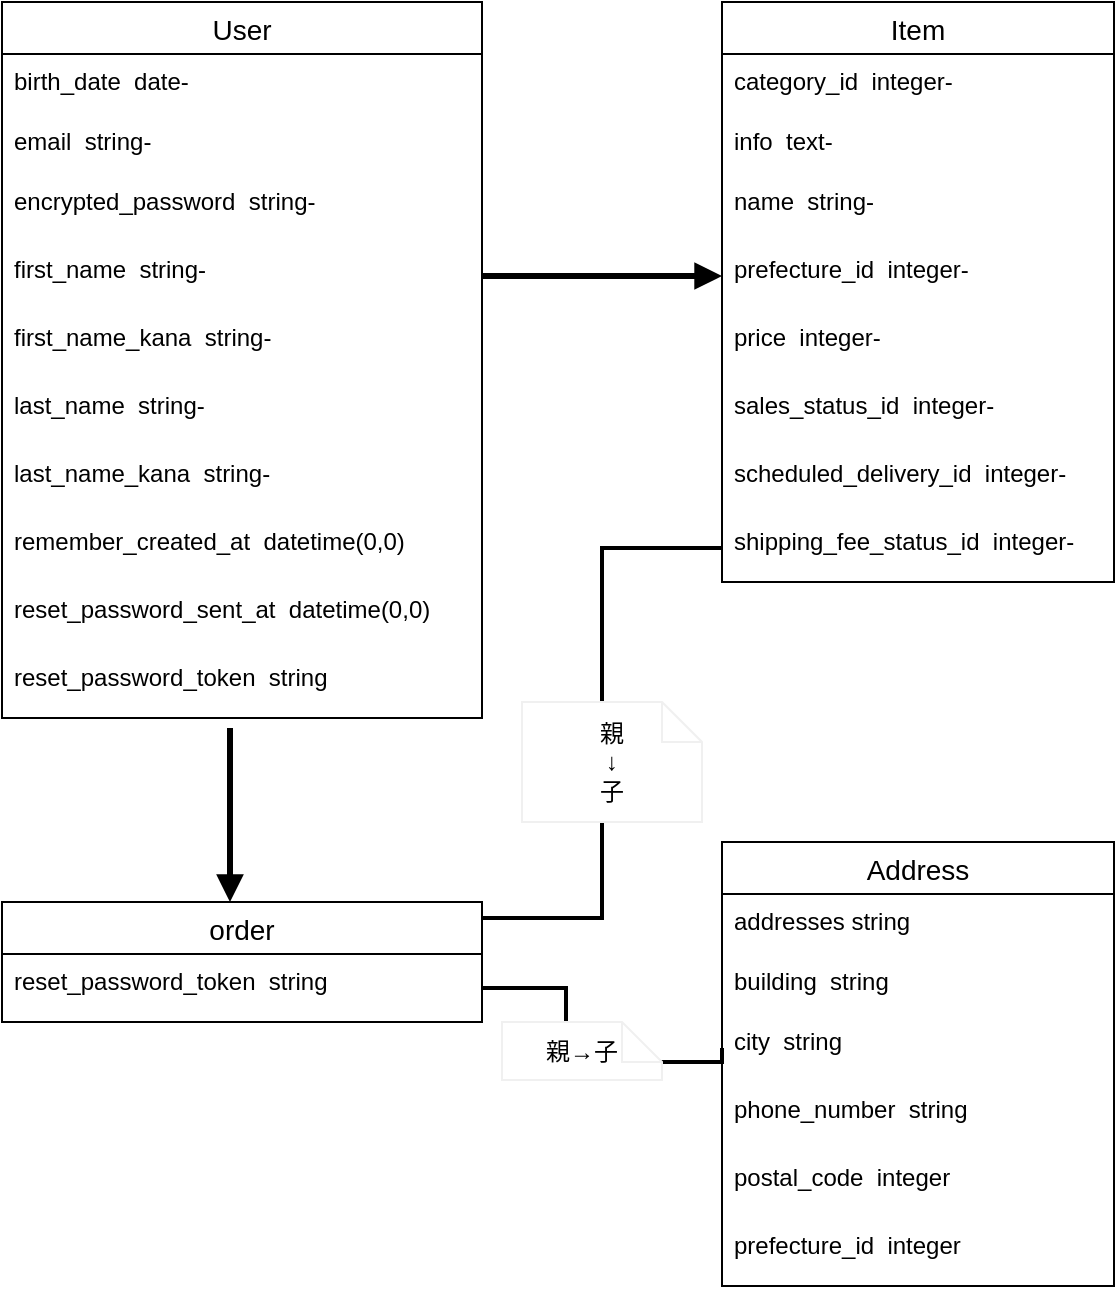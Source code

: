<mxfile version="13.10.0" type="embed">
    <diagram id="Epw12YScy_gfTOvfo3rQ" name="ページ1">
        <mxGraphModel dx="357" dy="454" grid="1" gridSize="10" guides="1" tooltips="1" connect="1" arrows="1" fold="1" page="1" pageScale="1" pageWidth="827" pageHeight="1169" math="0" shadow="0">
            <root>
                <mxCell id="0"/>
                <mxCell id="1" parent="0"/>
                <mxCell id="26" value="User" style="swimlane;fontStyle=0;childLayout=stackLayout;horizontal=1;startSize=26;horizontalStack=0;resizeParent=1;resizeParentMax=0;resizeLast=0;collapsible=1;marginBottom=0;align=center;fontSize=14;" parent="1" vertex="1">
                    <mxGeometry x="10" y="150" width="240" height="358" as="geometry"/>
                </mxCell>
                <mxCell id="27" value="birth_date  date-" style="text;strokeColor=none;fillColor=none;spacingLeft=4;spacingRight=4;overflow=hidden;rotatable=0;points=[[0,0.5],[1,0.5]];portConstraint=eastwest;fontSize=12;" parent="26" vertex="1">
                    <mxGeometry y="26" width="240" height="30" as="geometry"/>
                </mxCell>
                <mxCell id="28" value="email  string-" style="text;strokeColor=none;fillColor=none;spacingLeft=4;spacingRight=4;overflow=hidden;rotatable=0;points=[[0,0.5],[1,0.5]];portConstraint=eastwest;fontSize=12;" parent="26" vertex="1">
                    <mxGeometry y="56" width="240" height="30" as="geometry"/>
                </mxCell>
                <mxCell id="29" value="encrypted_password  string-" style="text;strokeColor=none;fillColor=none;spacingLeft=4;spacingRight=4;overflow=hidden;rotatable=0;points=[[0,0.5],[1,0.5]];portConstraint=eastwest;fontSize=12;" parent="26" vertex="1">
                    <mxGeometry y="86" width="240" height="34" as="geometry"/>
                </mxCell>
                <mxCell id="30" value="first_name  string-" style="text;strokeColor=none;fillColor=none;spacingLeft=4;spacingRight=4;overflow=hidden;rotatable=0;points=[[0,0.5],[1,0.5]];portConstraint=eastwest;fontSize=12;" parent="26" vertex="1">
                    <mxGeometry y="120" width="240" height="34" as="geometry"/>
                </mxCell>
                <mxCell id="31" value="first_name_kana  string-" style="text;strokeColor=none;fillColor=none;spacingLeft=4;spacingRight=4;overflow=hidden;rotatable=0;points=[[0,0.5],[1,0.5]];portConstraint=eastwest;fontSize=12;" parent="26" vertex="1">
                    <mxGeometry y="154" width="240" height="34" as="geometry"/>
                </mxCell>
                <mxCell id="32" value="last_name  string-" style="text;strokeColor=none;fillColor=none;spacingLeft=4;spacingRight=4;overflow=hidden;rotatable=0;points=[[0,0.5],[1,0.5]];portConstraint=eastwest;fontSize=12;" parent="26" vertex="1">
                    <mxGeometry y="188" width="240" height="34" as="geometry"/>
                </mxCell>
                <mxCell id="33" value="last_name_kana  string-" style="text;strokeColor=none;fillColor=none;spacingLeft=4;spacingRight=4;overflow=hidden;rotatable=0;points=[[0,0.5],[1,0.5]];portConstraint=eastwest;fontSize=12;" parent="26" vertex="1">
                    <mxGeometry y="222" width="240" height="34" as="geometry"/>
                </mxCell>
                <mxCell id="34" value="remember_created_at  datetime(0,0)" style="text;strokeColor=none;fillColor=none;spacingLeft=4;spacingRight=4;overflow=hidden;rotatable=0;points=[[0,0.5],[1,0.5]];portConstraint=eastwest;fontSize=12;" parent="26" vertex="1">
                    <mxGeometry y="256" width="240" height="34" as="geometry"/>
                </mxCell>
                <mxCell id="35" value="reset_password_sent_at  datetime(0,0)" style="text;strokeColor=none;fillColor=none;spacingLeft=4;spacingRight=4;overflow=hidden;rotatable=0;points=[[0,0.5],[1,0.5]];portConstraint=eastwest;fontSize=12;" parent="26" vertex="1">
                    <mxGeometry y="290" width="240" height="34" as="geometry"/>
                </mxCell>
                <mxCell id="46" value="reset_password_token  string" style="text;fillColor=none;spacingLeft=4;spacingRight=4;overflow=hidden;rotatable=0;points=[[0,0.5],[1,0.5]];portConstraint=eastwest;fontSize=12;" parent="26" vertex="1">
                    <mxGeometry y="324" width="240" height="34" as="geometry"/>
                </mxCell>
                <mxCell id="36" value="Item" style="swimlane;fontStyle=0;childLayout=stackLayout;horizontal=1;startSize=26;horizontalStack=0;resizeParent=1;resizeParentMax=0;resizeLast=0;collapsible=1;marginBottom=0;align=center;fontSize=14;" parent="1" vertex="1">
                    <mxGeometry x="370" y="150" width="196" height="290" as="geometry"/>
                </mxCell>
                <mxCell id="37" value="category_id  integer-" style="text;strokeColor=none;fillColor=none;spacingLeft=4;spacingRight=4;overflow=hidden;rotatable=0;points=[[0,0.5],[1,0.5]];portConstraint=eastwest;fontSize=12;" parent="36" vertex="1">
                    <mxGeometry y="26" width="196" height="30" as="geometry"/>
                </mxCell>
                <mxCell id="38" value="info  text-" style="text;strokeColor=none;fillColor=none;spacingLeft=4;spacingRight=4;overflow=hidden;rotatable=0;points=[[0,0.5],[1,0.5]];portConstraint=eastwest;fontSize=12;" parent="36" vertex="1">
                    <mxGeometry y="56" width="196" height="30" as="geometry"/>
                </mxCell>
                <mxCell id="39" value="name  string-" style="text;strokeColor=none;fillColor=none;spacingLeft=4;spacingRight=4;overflow=hidden;rotatable=0;points=[[0,0.5],[1,0.5]];portConstraint=eastwest;fontSize=12;" parent="36" vertex="1">
                    <mxGeometry y="86" width="196" height="34" as="geometry"/>
                </mxCell>
                <mxCell id="40" value="prefecture_id  integer-&#10;" style="text;strokeColor=none;fillColor=none;spacingLeft=4;spacingRight=4;overflow=hidden;rotatable=0;points=[[0,0.5],[1,0.5]];portConstraint=eastwest;fontSize=12;" parent="36" vertex="1">
                    <mxGeometry y="120" width="196" height="34" as="geometry"/>
                </mxCell>
                <mxCell id="41" value="price  integer-" style="text;strokeColor=none;fillColor=none;spacingLeft=4;spacingRight=4;overflow=hidden;rotatable=0;points=[[0,0.5],[1,0.5]];portConstraint=eastwest;fontSize=12;" parent="36" vertex="1">
                    <mxGeometry y="154" width="196" height="34" as="geometry"/>
                </mxCell>
                <mxCell id="42" value="sales_status_id  integer-" style="text;strokeColor=none;fillColor=none;spacingLeft=4;spacingRight=4;overflow=hidden;rotatable=0;points=[[0,0.5],[1,0.5]];portConstraint=eastwest;fontSize=12;" parent="36" vertex="1">
                    <mxGeometry y="188" width="196" height="34" as="geometry"/>
                </mxCell>
                <mxCell id="43" value="scheduled_delivery_id  integer-" style="text;strokeColor=none;fillColor=none;spacingLeft=4;spacingRight=4;overflow=hidden;rotatable=0;points=[[0,0.5],[1,0.5]];portConstraint=eastwest;fontSize=12;" parent="36" vertex="1">
                    <mxGeometry y="222" width="196" height="34" as="geometry"/>
                </mxCell>
                <mxCell id="44" value="shipping_fee_status_id  integer-" style="text;strokeColor=none;fillColor=none;spacingLeft=4;spacingRight=4;overflow=hidden;rotatable=0;points=[[0,0.5],[1,0.5]];portConstraint=eastwest;fontSize=12;" parent="36" vertex="1">
                    <mxGeometry y="256" width="196" height="34" as="geometry"/>
                </mxCell>
                <mxCell id="48" style="edgeStyle=orthogonalEdgeStyle;rounded=0;orthogonalLoop=1;jettySize=auto;html=1;exitX=1;exitY=0.5;exitDx=0;exitDy=0;endArrow=block;endFill=1;strokeWidth=3;entryX=0;entryY=0.5;entryDx=0;entryDy=0;" parent="1" source="30" target="40" edge="1">
                    <mxGeometry relative="1" as="geometry">
                        <mxPoint x="300" y="287" as="targetPoint"/>
                    </mxGeometry>
                </mxCell>
                <mxCell id="64" style="edgeStyle=orthogonalEdgeStyle;rounded=0;orthogonalLoop=1;jettySize=auto;html=1;exitX=0.5;exitY=0;exitDx=0;exitDy=0;endArrow=block;endFill=1;strokeWidth=3;entryX=0.5;entryY=0;entryDx=0;entryDy=0;" parent="1" source="49" target="49" edge="1">
                    <mxGeometry relative="1" as="geometry">
                        <mxPoint x="130" y="510" as="targetPoint"/>
                        <Array as="points"/>
                    </mxGeometry>
                </mxCell>
                <mxCell id="49" value="order" style="swimlane;fontStyle=0;childLayout=stackLayout;horizontal=1;startSize=26;horizontalStack=0;resizeParent=1;resizeParentMax=0;resizeLast=0;collapsible=1;marginBottom=0;align=center;fontSize=14;" parent="1" vertex="1">
                    <mxGeometry x="10" y="600" width="240" height="60" as="geometry"/>
                </mxCell>
                <mxCell id="59" value="reset_password_token  string" style="text;strokeColor=none;fillColor=none;spacingLeft=4;spacingRight=4;overflow=hidden;rotatable=0;points=[[0,0.5],[1,0.5]];portConstraint=eastwest;fontSize=12;" parent="49" vertex="1">
                    <mxGeometry y="26" width="240" height="34" as="geometry"/>
                </mxCell>
                <mxCell id="66" style="edgeStyle=orthogonalEdgeStyle;rounded=0;orthogonalLoop=1;jettySize=auto;html=1;exitX=0.475;exitY=1.147;exitDx=0;exitDy=0;endArrow=block;endFill=1;strokeWidth=3;exitPerimeter=0;" parent="1" source="46" target="49" edge="1">
                    <mxGeometry relative="1" as="geometry">
                        <Array as="points">
                            <mxPoint x="124" y="580"/>
                            <mxPoint x="124" y="580"/>
                        </Array>
                    </mxGeometry>
                </mxCell>
                <mxCell id="67" style="edgeStyle=orthogonalEdgeStyle;rounded=0;orthogonalLoop=1;jettySize=auto;html=1;exitX=0;exitY=0.5;exitDx=0;exitDy=0;endArrow=none;endFill=0;strokeWidth=2;entryX=1;entryY=0.133;entryDx=0;entryDy=0;entryPerimeter=0;" parent="1" source="44" target="49" edge="1">
                    <mxGeometry relative="1" as="geometry">
                        <mxPoint x="250" y="560" as="targetPoint"/>
                    </mxGeometry>
                </mxCell>
                <mxCell id="68" value="Address" style="swimlane;fontStyle=0;childLayout=stackLayout;horizontal=1;startSize=26;horizontalStack=0;resizeParent=1;resizeParentMax=0;resizeLast=0;collapsible=1;marginBottom=0;align=center;fontSize=14;" parent="1" vertex="1">
                    <mxGeometry x="370" y="570" width="196" height="222" as="geometry"/>
                </mxCell>
                <mxCell id="69" value="addresses string" style="text;strokeColor=none;fillColor=none;spacingLeft=4;spacingRight=4;overflow=hidden;rotatable=0;points=[[0,0.5],[1,0.5]];portConstraint=eastwest;fontSize=12;" parent="68" vertex="1">
                    <mxGeometry y="26" width="196" height="30" as="geometry"/>
                </mxCell>
                <mxCell id="70" value="building  string" style="text;strokeColor=none;fillColor=none;spacingLeft=4;spacingRight=4;overflow=hidden;rotatable=0;points=[[0,0.5],[1,0.5]];portConstraint=eastwest;fontSize=12;" parent="68" vertex="1">
                    <mxGeometry y="56" width="196" height="30" as="geometry"/>
                </mxCell>
                <mxCell id="71" value="city  string" style="text;strokeColor=none;fillColor=none;spacingLeft=4;spacingRight=4;overflow=hidden;rotatable=0;points=[[0,0.5],[1,0.5]];portConstraint=eastwest;fontSize=12;" parent="68" vertex="1">
                    <mxGeometry y="86" width="196" height="34" as="geometry"/>
                </mxCell>
                <mxCell id="72" value="phone_number  string" style="text;strokeColor=none;fillColor=none;spacingLeft=4;spacingRight=4;overflow=hidden;rotatable=0;points=[[0,0.5],[1,0.5]];portConstraint=eastwest;fontSize=12;" parent="68" vertex="1">
                    <mxGeometry y="120" width="196" height="34" as="geometry"/>
                </mxCell>
                <mxCell id="73" value="postal_code  integer&#10;" style="text;strokeColor=none;fillColor=none;spacingLeft=4;spacingRight=4;overflow=hidden;rotatable=0;points=[[0,0.5],[1,0.5]];portConstraint=eastwest;fontSize=12;" parent="68" vertex="1">
                    <mxGeometry y="154" width="196" height="34" as="geometry"/>
                </mxCell>
                <mxCell id="74" value="prefecture_id  integer" style="text;strokeColor=none;fillColor=none;spacingLeft=4;spacingRight=4;overflow=hidden;rotatable=0;points=[[0,0.5],[1,0.5]];portConstraint=eastwest;fontSize=12;" parent="68" vertex="1">
                    <mxGeometry y="188" width="196" height="34" as="geometry"/>
                </mxCell>
                <mxCell id="77" style="edgeStyle=orthogonalEdgeStyle;rounded=0;orthogonalLoop=1;jettySize=auto;html=1;endArrow=none;endFill=0;strokeWidth=2;entryX=0;entryY=0.5;entryDx=0;entryDy=0;" parent="1" source="59" target="71" edge="1">
                    <mxGeometry relative="1" as="geometry">
                        <mxPoint x="334" y="670" as="targetPoint"/>
                        <Array as="points">
                            <mxPoint x="292" y="643"/>
                            <mxPoint x="292" y="680"/>
                            <mxPoint x="370" y="680"/>
                        </Array>
                    </mxGeometry>
                </mxCell>
                <mxCell id="78" value="親&lt;br&gt;↓&lt;br&gt;子" style="shape=note;size=20;whiteSpace=wrap;html=1;strokeColor=#f0f0f0;" parent="1" vertex="1">
                    <mxGeometry x="270" y="500" width="90" height="60" as="geometry"/>
                </mxCell>
                <mxCell id="79" value="親→子" style="shape=note;size=20;whiteSpace=wrap;html=1;strokeColor=#f0f0f0;" parent="1" vertex="1">
                    <mxGeometry x="260" y="660" width="80" height="29" as="geometry"/>
                </mxCell>
            </root>
        </mxGraphModel>
    </diagram>
</mxfile>